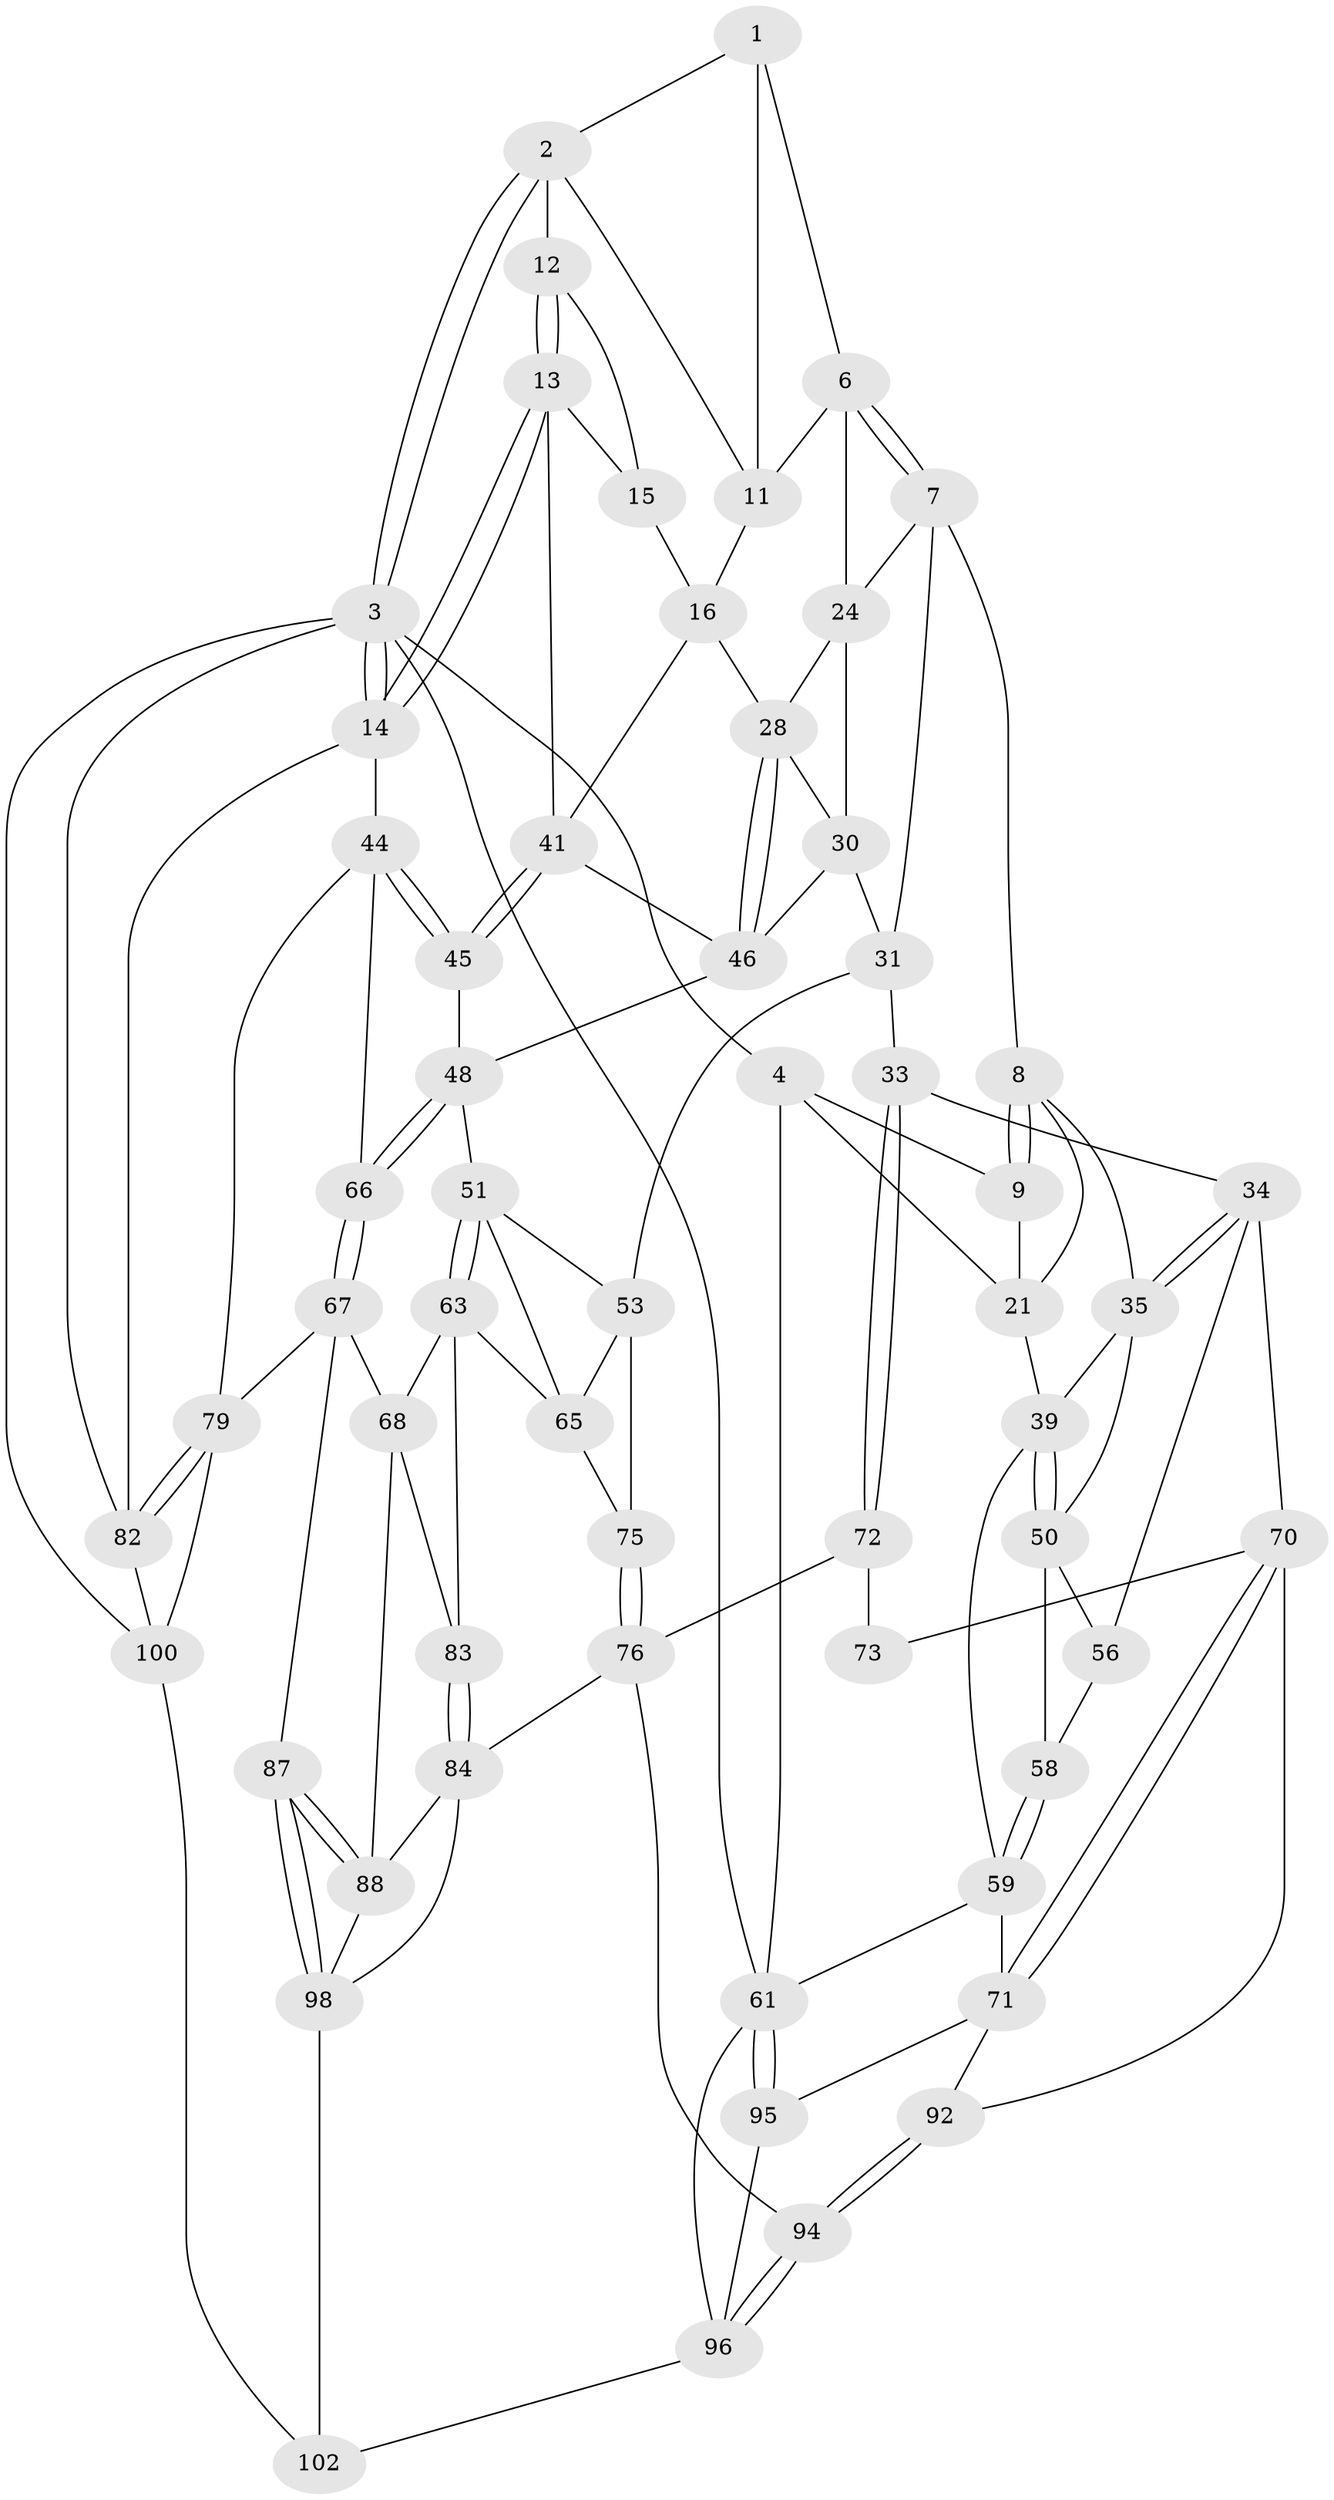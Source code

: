 // Generated by graph-tools (version 1.1) at 2025/24/03/03/25 07:24:39]
// undirected, 59 vertices, 135 edges
graph export_dot {
graph [start="1"]
  node [color=gray90,style=filled];
  1 [pos="+0.4415046800184111+0",super="+5"];
  2 [pos="+0.6949904218367599+0",super="+10"];
  3 [pos="+1+0",super="+90"];
  4 [pos="+0.13719661163219538+0",super="+19"];
  6 [pos="+0.4085064317321497+0.1313684080304441",super="+22"];
  7 [pos="+0.28861877037634265+0.21036352558189522",super="+26"];
  8 [pos="+0.28504515931255103+0.2103362582759285",super="+20"];
  9 [pos="+0.16333561560301438+0.04644265021797499",super="+18"];
  11 [pos="+0.5722149165115602+0.13293513039369018",super="+17"];
  12 [pos="+0.7098617171923058+0.005927644581736095"];
  13 [pos="+0.9872810079889555+0.20349442193418843",super="+38"];
  14 [pos="+1+0.1632357254028656",super="+43"];
  15 [pos="+0.731395427215311+0.26617767940463877"];
  16 [pos="+0.7130554660580374+0.2778267694717758",super="+27"];
  21 [pos="+0.0706152649048417+0.2234459592605577",super="+23"];
  24 [pos="+0.5172844093715949+0.3182160916583527",super="+25"];
  28 [pos="+0.6048420848324183+0.42658526633716454",super="+29"];
  30 [pos="+0.45204517120523996+0.43846553416199735",super="+37"];
  31 [pos="+0.39207470509360376+0.4936144359752604",super="+32"];
  33 [pos="+0.3337800422107805+0.5710463156286302"];
  34 [pos="+0.3089622872892766+0.5696107625876685",super="+55"];
  35 [pos="+0.21731401127393993+0.49944611520313514",super="+36"];
  39 [pos="+0+0.4408723017240392",super="+40"];
  41 [pos="+0.8210715890417868+0.46880983022857425",super="+42"];
  44 [pos="+1+0.5713546736867373",super="+78"];
  45 [pos="+0.8456023130555931+0.49833760452264525"];
  46 [pos="+0.6184631243611505+0.5203408454465024",super="+47"];
  48 [pos="+0.7457220991137777+0.6536237374319556",super="+49"];
  50 [pos="+0.06579289020838741+0.5607564550004441",super="+57"];
  51 [pos="+0.6152554808812214+0.5886761429917627",super="+52"];
  53 [pos="+0.49241218320766716+0.6176504647765634",super="+54"];
  56 [pos="+0.16428368156895187+0.6665237353456699"];
  58 [pos="+0.049977439093770254+0.6753237172153522"];
  59 [pos="+0.02229380722356605+0.7093461067704002",super="+60"];
  61 [pos="+0+1",super="+62"];
  63 [pos="+0.6071864158093471+0.7593361967558413",super="+64"];
  65 [pos="+0.5471921162577348+0.736111682701883",super="+69"];
  66 [pos="+0.7472534861671403+0.6567486061633756"];
  67 [pos="+0.7240620989340968+0.735633966147014",super="+81"];
  68 [pos="+0.6210802926572411+0.7570208707303292",super="+89"];
  70 [pos="+0.18810875302137298+0.6950972740377017",super="+74"];
  71 [pos="+0.09682723315556156+0.77477711249865",super="+93"];
  72 [pos="+0.32447849684328445+0.6661862345166697",super="+77"];
  73 [pos="+0.297726131005006+0.7626060394847385"];
  75 [pos="+0.4391332938074879+0.7478102443086397"];
  76 [pos="+0.4112134675579125+0.8594337252060814",super="+86"];
  79 [pos="+0.8797097948495071+0.7972319208170195",super="+80"];
  82 [pos="+1+0.7983900825037021",super="+91"];
  83 [pos="+0.5871753238612567+0.7782292104847192"];
  84 [pos="+0.5476417019203639+0.8604637850768299",super="+85"];
  87 [pos="+0.7394420183138503+0.893853903764802"];
  88 [pos="+0.7298870126531215+0.8911513521603939",super="+97"];
  92 [pos="+0.22868960453229376+0.8581749990038753"];
  94 [pos="+0.3129879789579066+0.9783995954656275"];
  95 [pos="+0.06884159588461065+0.8621921075034359"];
  96 [pos="+0.3029538314205031+1",super="+103"];
  98 [pos="+0.68928000345233+1",super="+99"];
  100 [pos="+0.8786290386419532+0.8915854403469256",super="+101"];
  102 [pos="+0.6807316694289961+1"];
  1 -- 2;
  1 -- 11;
  1 -- 6;
  2 -- 3;
  2 -- 3;
  2 -- 11;
  2 -- 12;
  3 -- 4;
  3 -- 14;
  3 -- 14;
  3 -- 100;
  3 -- 61;
  3 -- 82;
  4 -- 9 [weight=2];
  4 -- 21;
  4 -- 61;
  6 -- 7;
  6 -- 7;
  6 -- 24;
  6 -- 11;
  7 -- 8;
  7 -- 24;
  7 -- 31;
  8 -- 9;
  8 -- 9;
  8 -- 21;
  8 -- 35;
  9 -- 21;
  11 -- 16;
  12 -- 13;
  12 -- 13;
  12 -- 15;
  13 -- 14;
  13 -- 14;
  13 -- 41;
  13 -- 15;
  14 -- 82;
  14 -- 44;
  15 -- 16;
  16 -- 28;
  16 -- 41;
  21 -- 39;
  24 -- 30;
  24 -- 28;
  28 -- 46;
  28 -- 46;
  28 -- 30;
  30 -- 46;
  30 -- 31;
  31 -- 33;
  31 -- 53;
  33 -- 34;
  33 -- 72;
  33 -- 72;
  34 -- 35;
  34 -- 35;
  34 -- 56;
  34 -- 70;
  35 -- 50;
  35 -- 39;
  39 -- 50;
  39 -- 50;
  39 -- 59;
  41 -- 45;
  41 -- 45;
  41 -- 46;
  44 -- 45;
  44 -- 45;
  44 -- 66;
  44 -- 79;
  45 -- 48;
  46 -- 48;
  48 -- 66;
  48 -- 66;
  48 -- 51;
  50 -- 56;
  50 -- 58;
  51 -- 63;
  51 -- 63;
  51 -- 65;
  51 -- 53;
  53 -- 65;
  53 -- 75;
  56 -- 58;
  58 -- 59;
  58 -- 59;
  59 -- 71;
  59 -- 61;
  61 -- 95;
  61 -- 95;
  61 -- 96;
  63 -- 68;
  63 -- 65;
  63 -- 83;
  65 -- 75;
  66 -- 67;
  66 -- 67;
  67 -- 68;
  67 -- 87;
  67 -- 79;
  68 -- 88;
  68 -- 83;
  70 -- 71;
  70 -- 71;
  70 -- 73;
  70 -- 92;
  71 -- 92;
  71 -- 95;
  72 -- 73 [weight=2];
  72 -- 76;
  75 -- 76;
  75 -- 76;
  76 -- 94;
  76 -- 84;
  79 -- 82;
  79 -- 82;
  79 -- 100;
  82 -- 100;
  83 -- 84;
  83 -- 84;
  84 -- 88;
  84 -- 98;
  87 -- 88;
  87 -- 88;
  87 -- 98;
  87 -- 98;
  88 -- 98;
  92 -- 94;
  92 -- 94;
  94 -- 96;
  94 -- 96;
  95 -- 96;
  96 -- 102;
  98 -- 102;
  100 -- 102;
}

